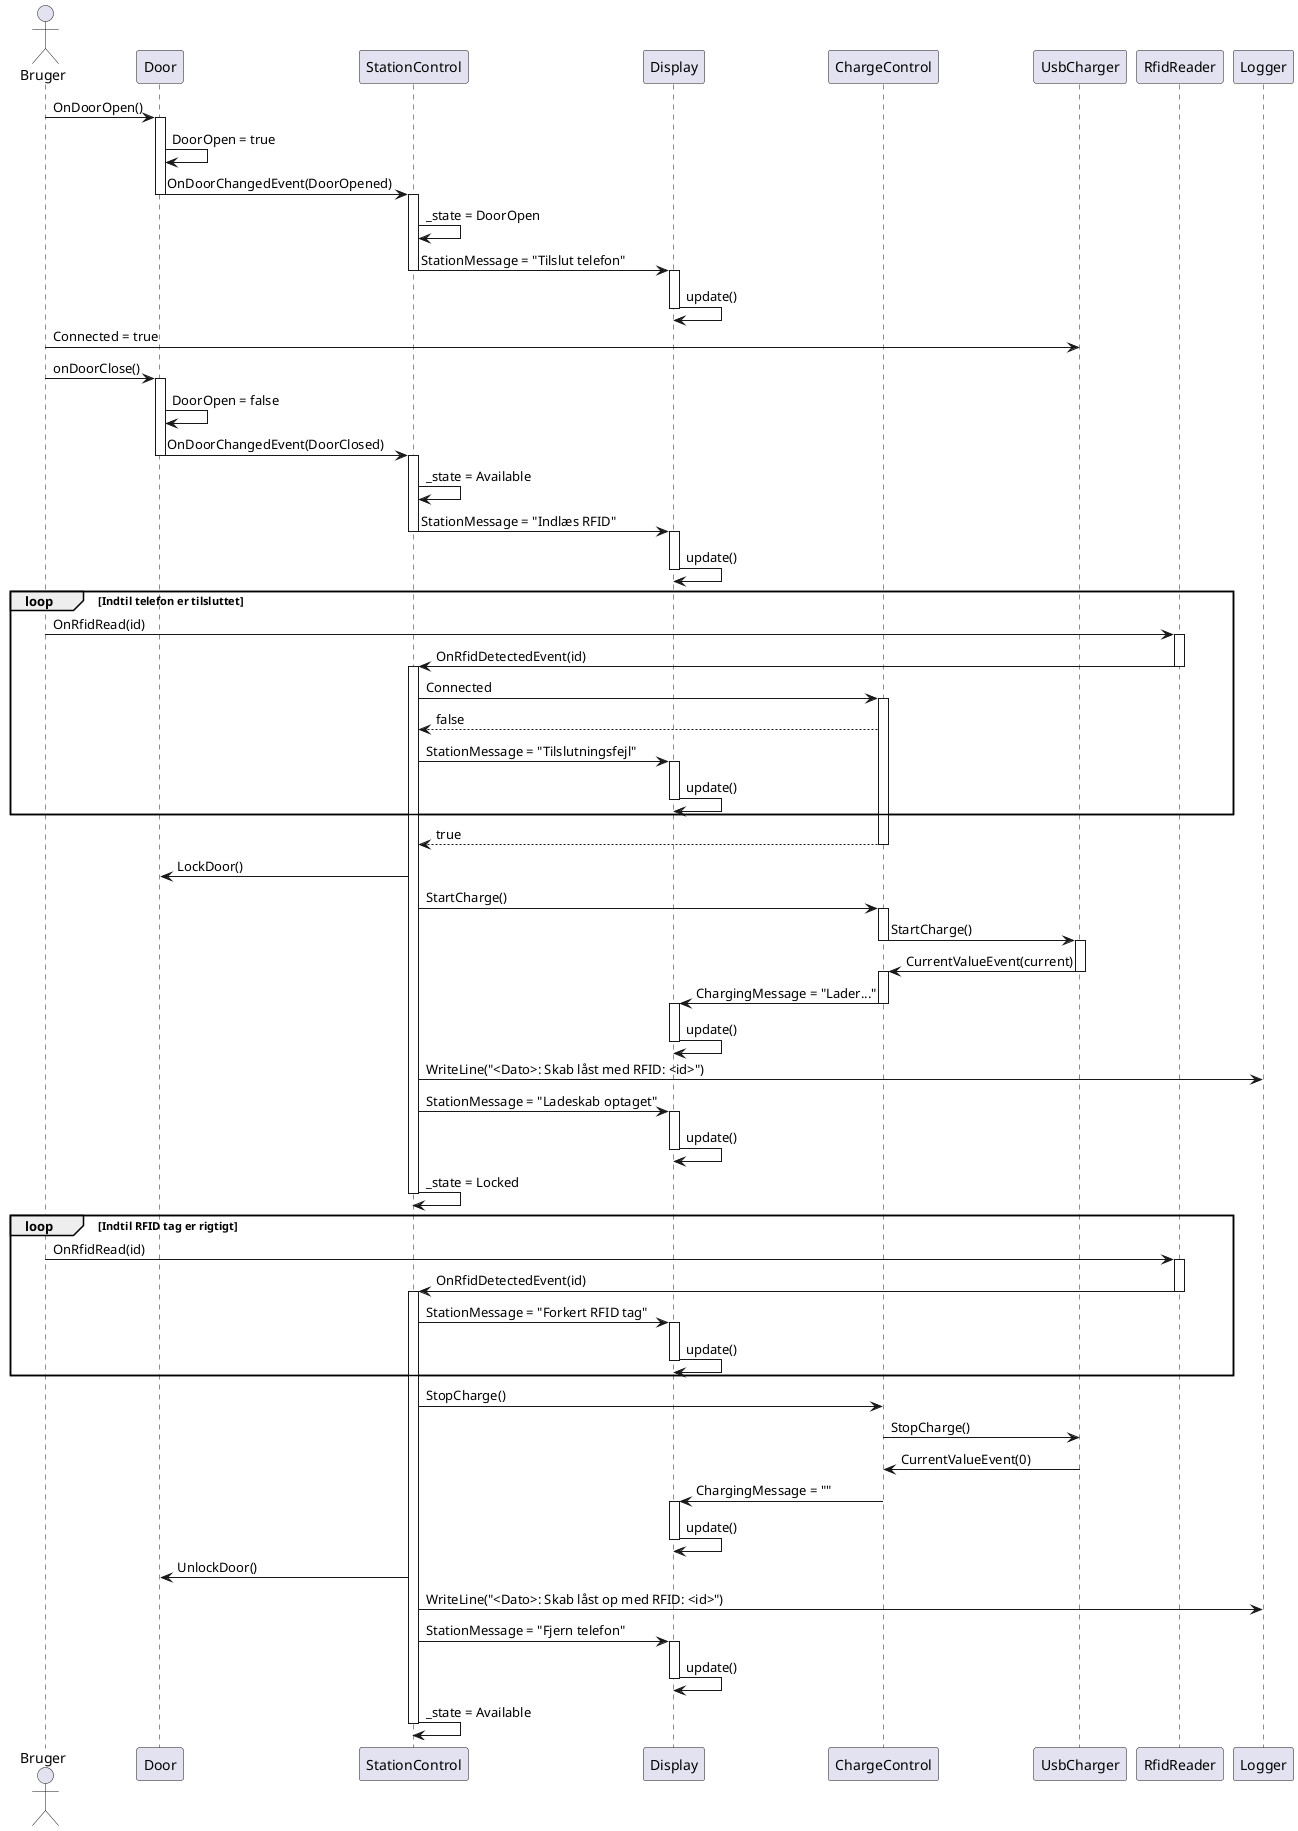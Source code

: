 @startuml
'https://plantuml.com/sequence-diagram

actor Bruger as user
participant Door as door
participant StationControl as station
participant Display as display
participant ChargeControl as charge
participant UsbCharger as charger
participant RfidReader as rfid
participant Logger as logger

user -> door: OnDoorOpen()
activate door
door -> door: DoorOpen = true
door -> station: OnDoorChangedEvent(DoorOpened)
deactivate door
activate station
station -> station: _state = DoorOpen
station -> display: StationMessage = "Tilslut telefon"
deactivate station
activate display
display -> display: update()
deactivate display

user -> charger: Connected = true

user -> door: onDoorClose()
activate door
door -> door: DoorOpen = false
door -> station: OnDoorChangedEvent(DoorClosed)
deactivate door
activate station
station -> station: _state = Available
station -> display: StationMessage = "Indlæs RFID"
deactivate station
activate display
display -> display: update()
deactivate display

loop Indtil telefon er tilsluttet
    user -> rfid: OnRfidRead(id)
    activate rfid
    rfid -> station: OnRfidDetectedEvent(id)
    deactivate rfid
    activate station
    station -> charge: Connected
    activate charge
    charge --> station: false
    station -> display: StationMessage = "Tilslutningsfejl"
    activate display
    display -> display: update()
    deactivate display
end

charge --> station: true
deactivate charge
station -> door: LockDoor()
station -> charge: StartCharge()
activate charge
charge -> charger: StartCharge()
deactivate charge
activate charger
charger -> charge: CurrentValueEvent(current)
deactivate charger
activate charge
charge -> display: ChargingMessage = "Lader..."
deactivate charge
activate display
display -> display: update()
deactivate display
station -> logger: WriteLine("<Dato>: Skab låst med RFID: <id>")
station -> display: StationMessage = "Ladeskab optaget"
activate display
display -> display: update()
deactivate display
station -> station: _state = Locked
deactivate station

loop Indtil RFID tag er rigtigt
    user -> rfid: OnRfidRead(id)
    activate rfid
    rfid -> station: OnRfidDetectedEvent(id)
    deactivate rfid
    activate station
    station -> display: StationMessage = "Forkert RFID tag"
    activate display
    display -> display: update()
    deactivate display
end

station -> charge: StopCharge()
charge -> charger: StopCharge()
charger -> charge: CurrentValueEvent(0)
charge -> display: ChargingMessage = ""
activate display
display -> display: update()
deactivate display
station -> door: UnlockDoor()
station -> logger: WriteLine("<Dato>: Skab låst op med RFID: <id>")
station -> display: StationMessage = "Fjern telefon"
activate display
display -> display: update()
deactivate display
station -> station: _state = Available
deactivate station

@enduml